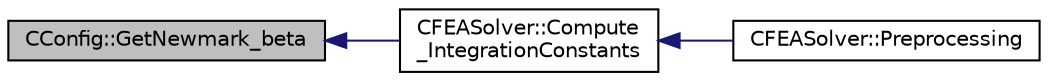 digraph "CConfig::GetNewmark_beta"
{
  edge [fontname="Helvetica",fontsize="10",labelfontname="Helvetica",labelfontsize="10"];
  node [fontname="Helvetica",fontsize="10",shape=record];
  rankdir="LR";
  Node8480 [label="CConfig::GetNewmark_beta",height=0.2,width=0.4,color="black", fillcolor="grey75", style="filled", fontcolor="black"];
  Node8480 -> Node8481 [dir="back",color="midnightblue",fontsize="10",style="solid",fontname="Helvetica"];
  Node8481 [label="CFEASolver::Compute\l_IntegrationConstants",height=0.2,width=0.4,color="black", fillcolor="white", style="filled",URL="$class_c_f_e_a_solver.html#ae8684571d6c73d6f1598896d06c24f4e",tooltip="A virtual member. "];
  Node8481 -> Node8482 [dir="back",color="midnightblue",fontsize="10",style="solid",fontname="Helvetica"];
  Node8482 [label="CFEASolver::Preprocessing",height=0.2,width=0.4,color="black", fillcolor="white", style="filled",URL="$class_c_f_e_a_solver.html#a2171424e52ccd32f17bcbd4972b1fe15",tooltip="Set residuals to zero. "];
}
